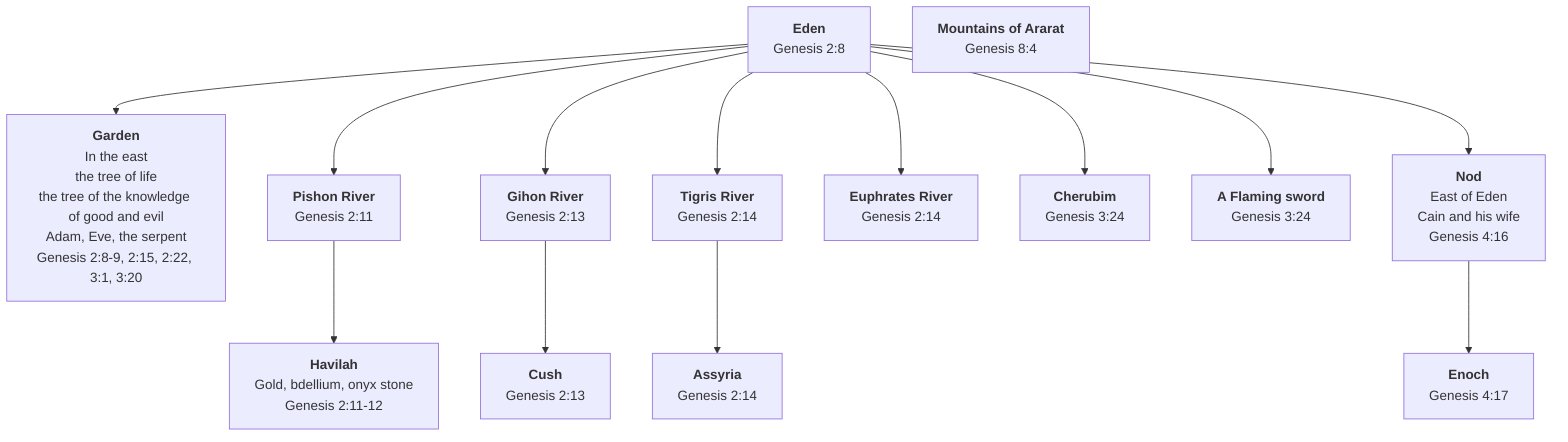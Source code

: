 graph TD
    Eden["<b>Eden</b><br>Genesis 2:8"] --> Garden["<b>Garden</b><br>In the east<br>the tree of life<br>the tree of the knowledge of good and evil<br>Adam, Eve, the serpent<br>Genesis 2:8-9, 2:15, 2:22, 3:1, 3:20"]
    Eden --> Pishon["<b>Pishon River</b><br>Genesis 2:11"]
    Eden --> Gihon["<b>Gihon River</b><br>Genesis 2:13"]
    Eden --> Tigris["<b>Tigris River</b><br>Genesis 2:14"]
    Eden --> Euphrates["<b>Euphrates River</b><br>Genesis 2:14"]
    Pishon --> Havilah["<b>Havilah</b><br>Gold, bdellium, onyx stone<br>Genesis 2:11-12"]
    Gihon --> Cush["<b>Cush</b><br>Genesis 2:13"]
    Tigris --> Assyria["<b>Assyria</b><br>Genesis 2:14"]
    Eden --> Cherubim["<b>Cherubim</b><br>Genesis 3:24"]
    Eden --> FlamingSword["<b>A Flaming sword</b><br>Genesis 3:24"]
    Eden --> Nod["<b>Nod</b><br>East of Eden<br>Cain and his wife<br>Genesis 4:16"]
    Nod --> Enoch["<b>Enoch</b><br>Genesis 4:17"]
    Ararat["<b>Mountains of Ararat</b><br>Genesis 8:4"]
